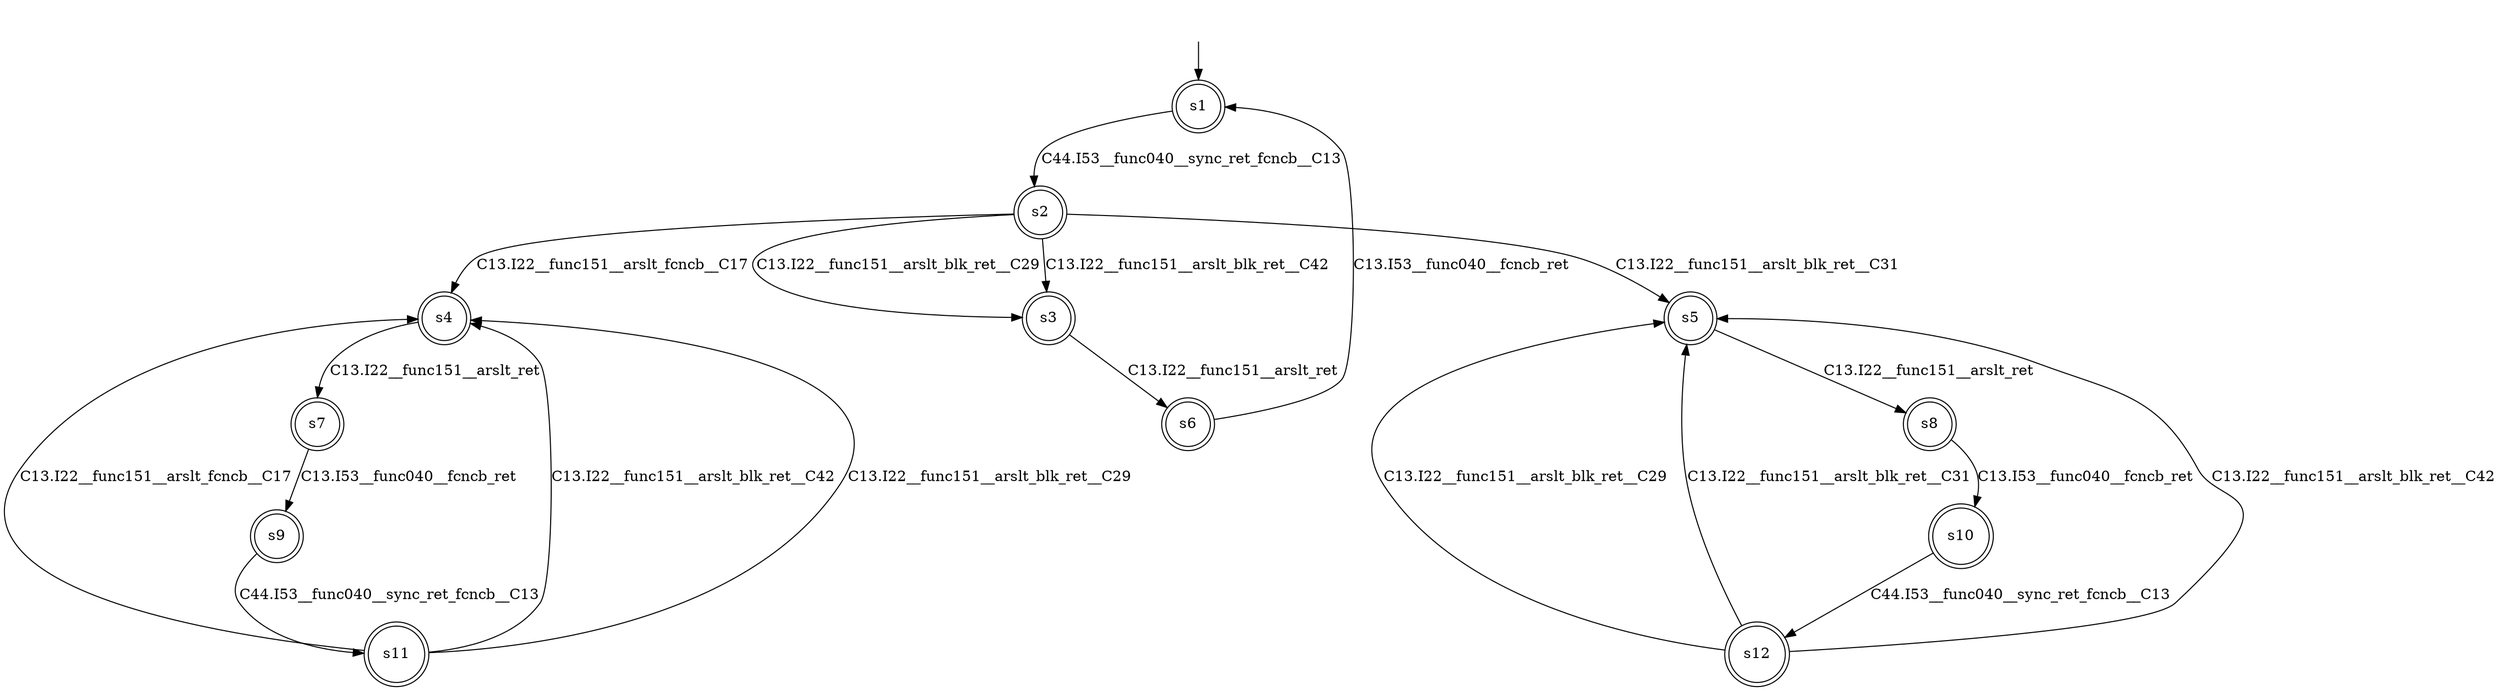 digraph automaton {
	1 [label=<s1> shape="doublecircle"];
	2 [label=<s2> shape="doublecircle"];
	3 [label=<s3> shape="doublecircle"];
	4 [label=<s4> shape="doublecircle"];
	5 [label=<s5> shape="doublecircle"];
	6 [label=<s6> shape="doublecircle"];
	7 [label=<s7> shape="doublecircle"];
	8 [label=<s8> shape="doublecircle"];
	9 [label=<s9> shape="doublecircle"];
	10 [label=<s10> shape="doublecircle"];
	11 [label=<s11> shape="doublecircle"];
	12 [label=<s12> shape="doublecircle"];
	__init1 [label=<> shape="none"];
	__init1 -> 1;
	1 -> 2 [label=<C44.I53__func040__sync_ret_fcncb__C13> id="1-0-2"];
	2 -> 3 [label=<C13.I22__func151__arslt_blk_ret__C42> id="2-0-3"];
	2 -> 3 [label=<C13.I22__func151__arslt_blk_ret__C29> id="2-1-3"];
	2 -> 4 [label=<C13.I22__func151__arslt_fcncb__C17> id="2-2-4"];
	2 -> 5 [label=<C13.I22__func151__arslt_blk_ret__C31> id="2-3-5"];
	3 -> 6 [label=<C13.I22__func151__arslt_ret> id="3-0-6"];
	4 -> 7 [label=<C13.I22__func151__arslt_ret> id="4-0-7"];
	5 -> 8 [label=<C13.I22__func151__arslt_ret> id="5-0-8"];
	6 -> 1 [label=<C13.I53__func040__fcncb_ret> id="6-0-1"];
	7 -> 9 [label=<C13.I53__func040__fcncb_ret> id="7-0-9"];
	8 -> 10 [label=<C13.I53__func040__fcncb_ret> id="8-0-10"];
	9 -> 11 [label=<C44.I53__func040__sync_ret_fcncb__C13> id="9-0-11"];
	10 -> 12 [label=<C44.I53__func040__sync_ret_fcncb__C13> id="10-0-12"];
	11 -> 4 [label=<C13.I22__func151__arslt_blk_ret__C42> id="11-0-4"];
	11 -> 4 [label=<C13.I22__func151__arslt_blk_ret__C29> id="11-1-4"];
	11 -> 4 [label=<C13.I22__func151__arslt_fcncb__C17> id="11-2-4"];
	12 -> 5 [label=<C13.I22__func151__arslt_blk_ret__C42> id="12-0-5"];
	12 -> 5 [label=<C13.I22__func151__arslt_blk_ret__C29> id="12-1-5"];
	12 -> 5 [label=<C13.I22__func151__arslt_blk_ret__C31> id="12-2-5"];
}
